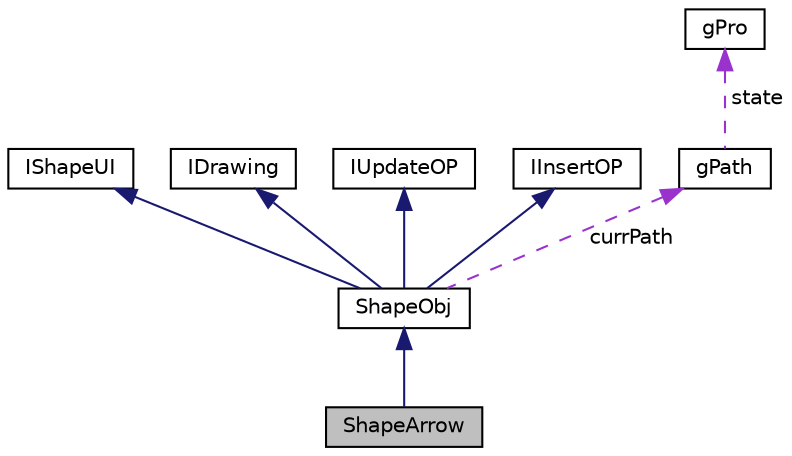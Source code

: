 digraph "ShapeArrow"
{
 // LATEX_PDF_SIZE
  edge [fontname="Helvetica",fontsize="10",labelfontname="Helvetica",labelfontsize="10"];
  node [fontname="Helvetica",fontsize="10",shape=record];
  Node6 [label="ShapeArrow",height=0.2,width=0.4,color="black", fillcolor="grey75", style="filled", fontcolor="black",tooltip=" "];
  Node7 -> Node6 [dir="back",color="midnightblue",fontsize="10",style="solid",fontname="Helvetica"];
  Node7 [label="ShapeObj",height=0.2,width=0.4,color="black", fillcolor="white", style="filled",URL="$classShapeLib_1_1VShape_1_1ShapeObj.html",tooltip="某一類的形狀.包含UI 的界面,繪製方式.更新方式.新增方式"];
  Node8 -> Node7 [dir="back",color="midnightblue",fontsize="10",style="solid",fontname="Helvetica"];
  Node8 [label="IShapeUI",height=0.2,width=0.4,color="black", fillcolor="white", style="filled",URL="$interfaceShapeLib_1_1VShape_1_1IShapeUI.html",tooltip=" "];
  Node9 -> Node7 [dir="back",color="midnightblue",fontsize="10",style="solid",fontname="Helvetica"];
  Node9 [label="IDrawing",height=0.2,width=0.4,color="black", fillcolor="white", style="filled",URL="$interfaceShapeLib_1_1VShape_1_1IDrawing.html",tooltip=" "];
  Node10 -> Node7 [dir="back",color="midnightblue",fontsize="10",style="solid",fontname="Helvetica"];
  Node10 [label="IUpdateOP",height=0.2,width=0.4,color="black", fillcolor="white", style="filled",URL="$interfaceShapeLib_1_1VShape_1_1IUpdateOP.html",tooltip=" "];
  Node11 -> Node7 [dir="back",color="midnightblue",fontsize="10",style="solid",fontname="Helvetica"];
  Node11 [label="IInsertOP",height=0.2,width=0.4,color="black", fillcolor="white", style="filled",URL="$interfaceShapeLib_1_1VShape_1_1IInsertOP.html",tooltip=" "];
  Node12 -> Node7 [dir="back",color="darkorchid3",fontsize="10",style="dashed",label=" currPath" ,fontname="Helvetica"];
  Node12 [label="gPath",height=0.2,width=0.4,color="black", fillcolor="white", style="filled",URL="$classShapeLib_1_1VShape_1_1gPath.html",tooltip=" "];
  Node13 -> Node12 [dir="back",color="darkorchid3",fontsize="10",style="dashed",label=" state" ,fontname="Helvetica"];
  Node13 [label="gPro",height=0.2,width=0.4,color="black", fillcolor="white", style="filled",URL="$structShapeLib_1_1VShape_1_1gPro.html",tooltip=" "];
}
